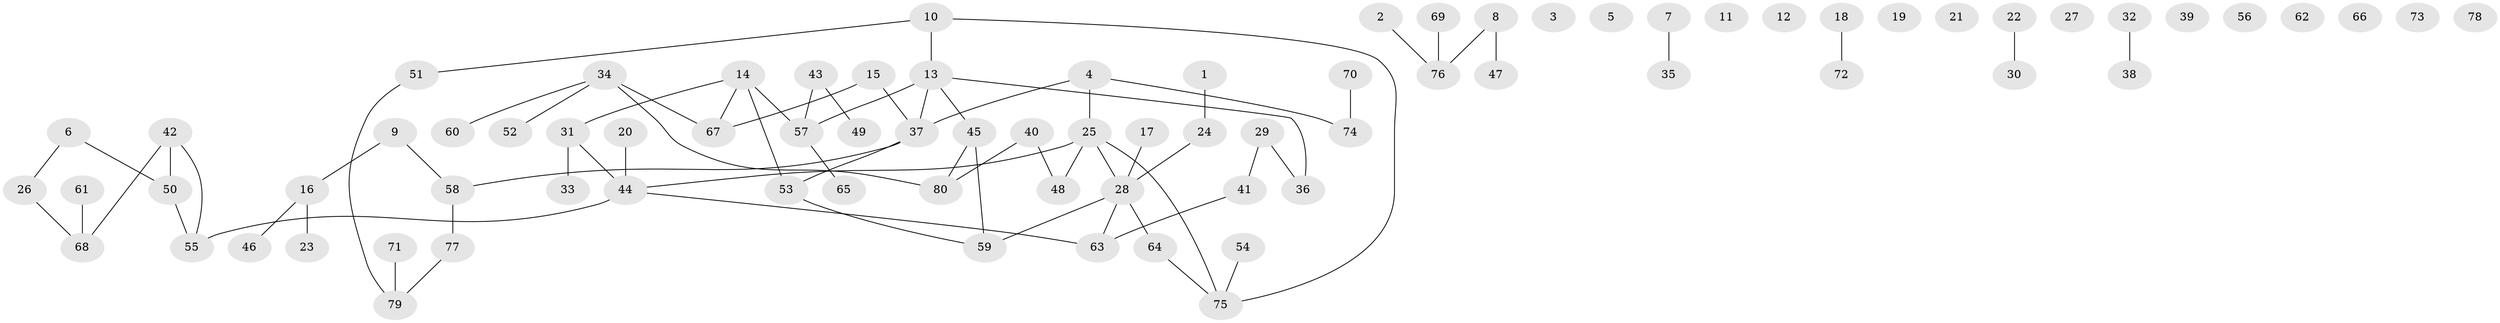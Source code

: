 // Generated by graph-tools (version 1.1) at 2025/25/03/09/25 03:25:24]
// undirected, 80 vertices, 75 edges
graph export_dot {
graph [start="1"]
  node [color=gray90,style=filled];
  1;
  2;
  3;
  4;
  5;
  6;
  7;
  8;
  9;
  10;
  11;
  12;
  13;
  14;
  15;
  16;
  17;
  18;
  19;
  20;
  21;
  22;
  23;
  24;
  25;
  26;
  27;
  28;
  29;
  30;
  31;
  32;
  33;
  34;
  35;
  36;
  37;
  38;
  39;
  40;
  41;
  42;
  43;
  44;
  45;
  46;
  47;
  48;
  49;
  50;
  51;
  52;
  53;
  54;
  55;
  56;
  57;
  58;
  59;
  60;
  61;
  62;
  63;
  64;
  65;
  66;
  67;
  68;
  69;
  70;
  71;
  72;
  73;
  74;
  75;
  76;
  77;
  78;
  79;
  80;
  1 -- 24;
  2 -- 76;
  4 -- 25;
  4 -- 37;
  4 -- 74;
  6 -- 26;
  6 -- 50;
  7 -- 35;
  8 -- 47;
  8 -- 76;
  9 -- 16;
  9 -- 58;
  10 -- 13;
  10 -- 51;
  10 -- 75;
  13 -- 36;
  13 -- 37;
  13 -- 45;
  13 -- 57;
  14 -- 31;
  14 -- 53;
  14 -- 57;
  14 -- 67;
  15 -- 37;
  15 -- 67;
  16 -- 23;
  16 -- 46;
  17 -- 28;
  18 -- 72;
  20 -- 44;
  22 -- 30;
  24 -- 28;
  25 -- 28;
  25 -- 44;
  25 -- 48;
  25 -- 75;
  26 -- 68;
  28 -- 59;
  28 -- 63;
  28 -- 64;
  29 -- 36;
  29 -- 41;
  31 -- 33;
  31 -- 44;
  32 -- 38;
  34 -- 52;
  34 -- 60;
  34 -- 67;
  34 -- 80;
  37 -- 53;
  37 -- 58;
  40 -- 48;
  40 -- 80;
  41 -- 63;
  42 -- 50;
  42 -- 55;
  42 -- 68;
  43 -- 49;
  43 -- 57;
  44 -- 55;
  44 -- 63;
  45 -- 59;
  45 -- 80;
  50 -- 55;
  51 -- 79;
  53 -- 59;
  54 -- 75;
  57 -- 65;
  58 -- 77;
  61 -- 68;
  64 -- 75;
  69 -- 76;
  70 -- 74;
  71 -- 79;
  77 -- 79;
}

